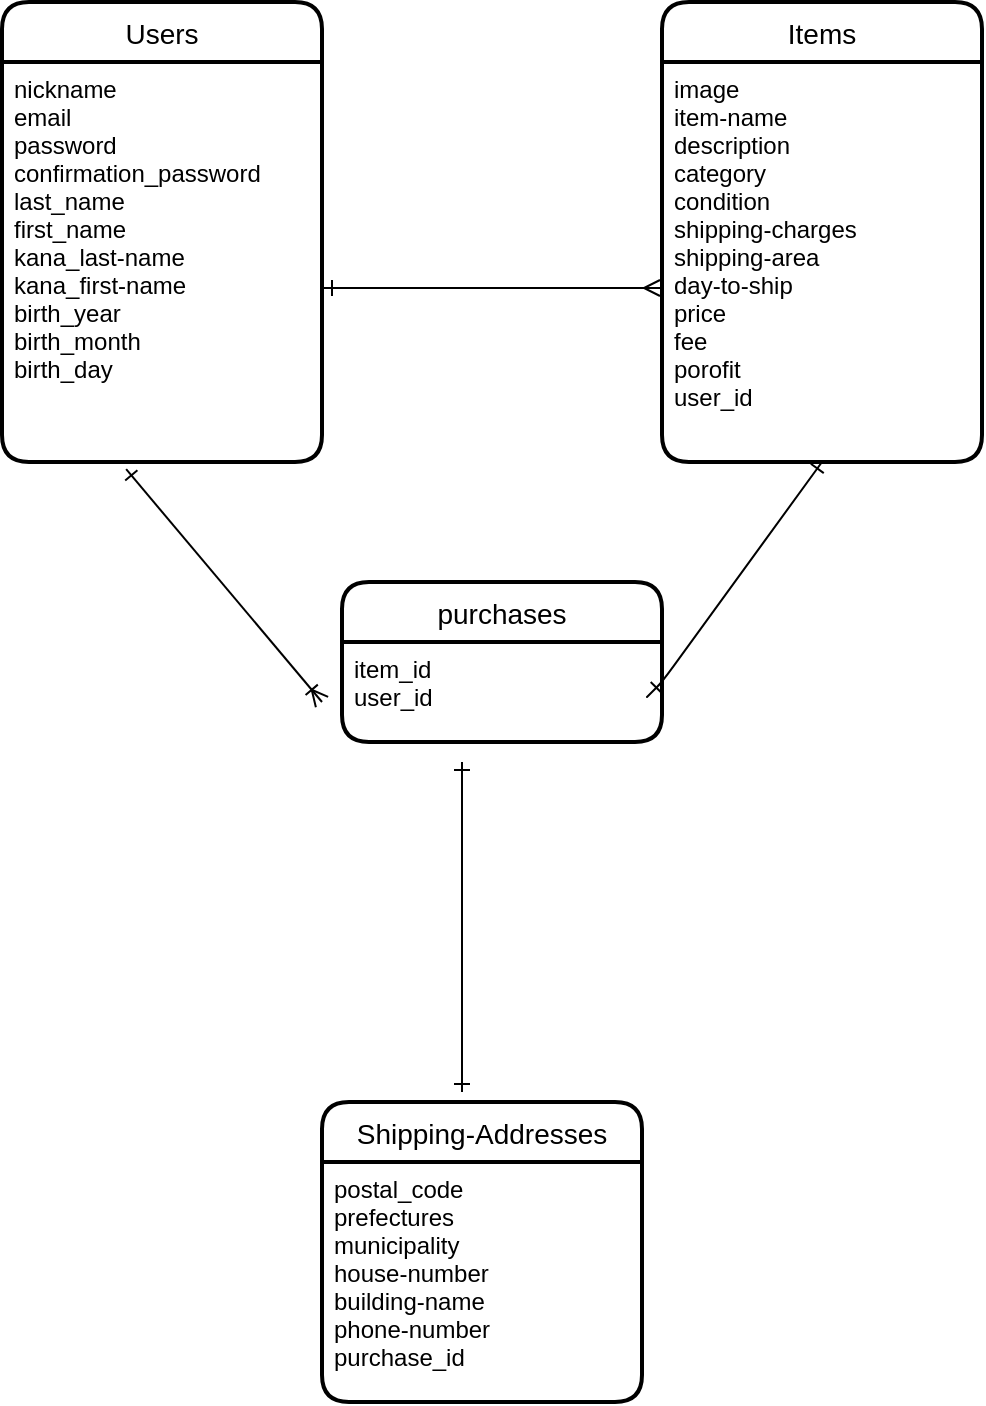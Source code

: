 <mxfile>
    <diagram id="hFxOHdlHsqnC8MTM5v9X" name="ページ1">
        <mxGraphModel dx="968" dy="830" grid="1" gridSize="10" guides="1" tooltips="1" connect="1" arrows="1" fold="1" page="1" pageScale="1" pageWidth="827" pageHeight="1169" math="0" shadow="0">
            <root>
                <mxCell id="0"/>
                <mxCell id="1" parent="0"/>
                <mxCell id="2" value="Users" style="swimlane;childLayout=stackLayout;horizontal=1;startSize=30;horizontalStack=0;rounded=1;fontSize=14;fontStyle=0;strokeWidth=2;resizeParent=0;resizeLast=1;shadow=0;dashed=0;align=center;" vertex="1" parent="1">
                    <mxGeometry x="60" y="40" width="160" height="230" as="geometry"/>
                </mxCell>
                <mxCell id="3" value="nickname&#10;email&#10;password&#10;confirmation_password&#10;last_name&#10;first_name&#10;kana_last-name&#10;kana_first-name&#10;birth_year&#10;birth_month&#10;birth_day&#10;&#10;&#10;&#10;" style="align=left;strokeColor=none;fillColor=none;spacingLeft=4;fontSize=12;verticalAlign=top;resizable=0;rotatable=0;part=1;" vertex="1" parent="2">
                    <mxGeometry y="30" width="160" height="200" as="geometry"/>
                </mxCell>
                <mxCell id="4" value="Items" style="swimlane;childLayout=stackLayout;horizontal=1;startSize=30;horizontalStack=0;rounded=1;fontSize=14;fontStyle=0;strokeWidth=2;resizeParent=0;resizeLast=1;shadow=0;dashed=0;align=center;" vertex="1" parent="1">
                    <mxGeometry x="390" y="40" width="160" height="230" as="geometry"/>
                </mxCell>
                <mxCell id="5" value="image&#10;item-name&#10;description&#10;category&#10;condition&#10;shipping-charges&#10;shipping-area&#10;day-to-ship&#10;price&#10;fee&#10;porofit&#10;user_id&#10;&#10;" style="align=left;strokeColor=none;fillColor=none;spacingLeft=4;fontSize=12;verticalAlign=top;resizable=0;rotatable=0;part=1;" vertex="1" parent="4">
                    <mxGeometry y="30" width="160" height="200" as="geometry"/>
                </mxCell>
                <mxCell id="8" value="Shipping-Addresses" style="swimlane;childLayout=stackLayout;horizontal=1;startSize=30;horizontalStack=0;rounded=1;fontSize=14;fontStyle=0;strokeWidth=2;resizeParent=0;resizeLast=1;shadow=0;dashed=0;align=center;" vertex="1" parent="1">
                    <mxGeometry x="220" y="590" width="160" height="150" as="geometry"/>
                </mxCell>
                <mxCell id="32" value="" style="fontSize=12;html=1;endArrow=ERone;startArrow=ERone;startFill=0;endFill=0;" edge="1" parent="8">
                    <mxGeometry width="100" height="100" relative="1" as="geometry">
                        <mxPoint x="70" y="-170" as="sourcePoint"/>
                        <mxPoint x="70" y="-5" as="targetPoint"/>
                    </mxGeometry>
                </mxCell>
                <mxCell id="10" value="postal_code&#10;prefectures&#10;municipality&#10;house-number&#10;building-name&#10;phone-number&#10;purchase_id" style="align=left;strokeColor=none;fillColor=none;spacingLeft=4;fontSize=12;verticalAlign=top;resizable=0;rotatable=0;part=1;" vertex="1" parent="8">
                    <mxGeometry y="30" width="160" height="120" as="geometry"/>
                </mxCell>
                <mxCell id="14" value="" style="fontSize=12;html=1;endArrow=ERmany;startArrow=ERone;startFill=0;" edge="1" parent="1">
                    <mxGeometry width="100" height="100" relative="1" as="geometry">
                        <mxPoint x="221" y="183" as="sourcePoint"/>
                        <mxPoint x="389" y="183" as="targetPoint"/>
                    </mxGeometry>
                </mxCell>
                <mxCell id="26" value="" style="fontSize=12;html=1;endArrow=ERone;startArrow=ERone;entryX=0.5;entryY=1;entryDx=0;entryDy=0;endFill=0;startFill=0;" edge="1" parent="1" target="5">
                    <mxGeometry width="100" height="100" relative="1" as="geometry">
                        <mxPoint x="390" y="380" as="sourcePoint"/>
                        <mxPoint x="520" y="300" as="targetPoint"/>
                        <Array as="points">
                            <mxPoint x="380" y="390"/>
                            <mxPoint x="390" y="380"/>
                        </Array>
                    </mxGeometry>
                </mxCell>
                <mxCell id="31" value="" style="fontSize=12;html=1;endArrow=ERoneToMany;exitX=0.388;exitY=1.018;exitDx=0;exitDy=0;exitPerimeter=0;startArrow=ERone;startFill=0;" edge="1" parent="1" source="3">
                    <mxGeometry width="100" height="100" relative="1" as="geometry">
                        <mxPoint x="120" y="460" as="sourcePoint"/>
                        <mxPoint x="220" y="390" as="targetPoint"/>
                    </mxGeometry>
                </mxCell>
                <mxCell id="41" value="purchases" style="swimlane;childLayout=stackLayout;horizontal=1;startSize=30;horizontalStack=0;rounded=1;fontSize=14;fontStyle=0;strokeWidth=2;resizeParent=0;resizeLast=1;shadow=0;dashed=0;align=center;" vertex="1" parent="1">
                    <mxGeometry x="230" y="330" width="160" height="80" as="geometry"/>
                </mxCell>
                <mxCell id="42" value="item_id&#10;user_id" style="align=left;strokeColor=none;fillColor=none;spacingLeft=4;fontSize=12;verticalAlign=top;resizable=0;rotatable=0;part=1;" vertex="1" parent="41">
                    <mxGeometry y="30" width="160" height="50" as="geometry"/>
                </mxCell>
            </root>
        </mxGraphModel>
    </diagram>
</mxfile>